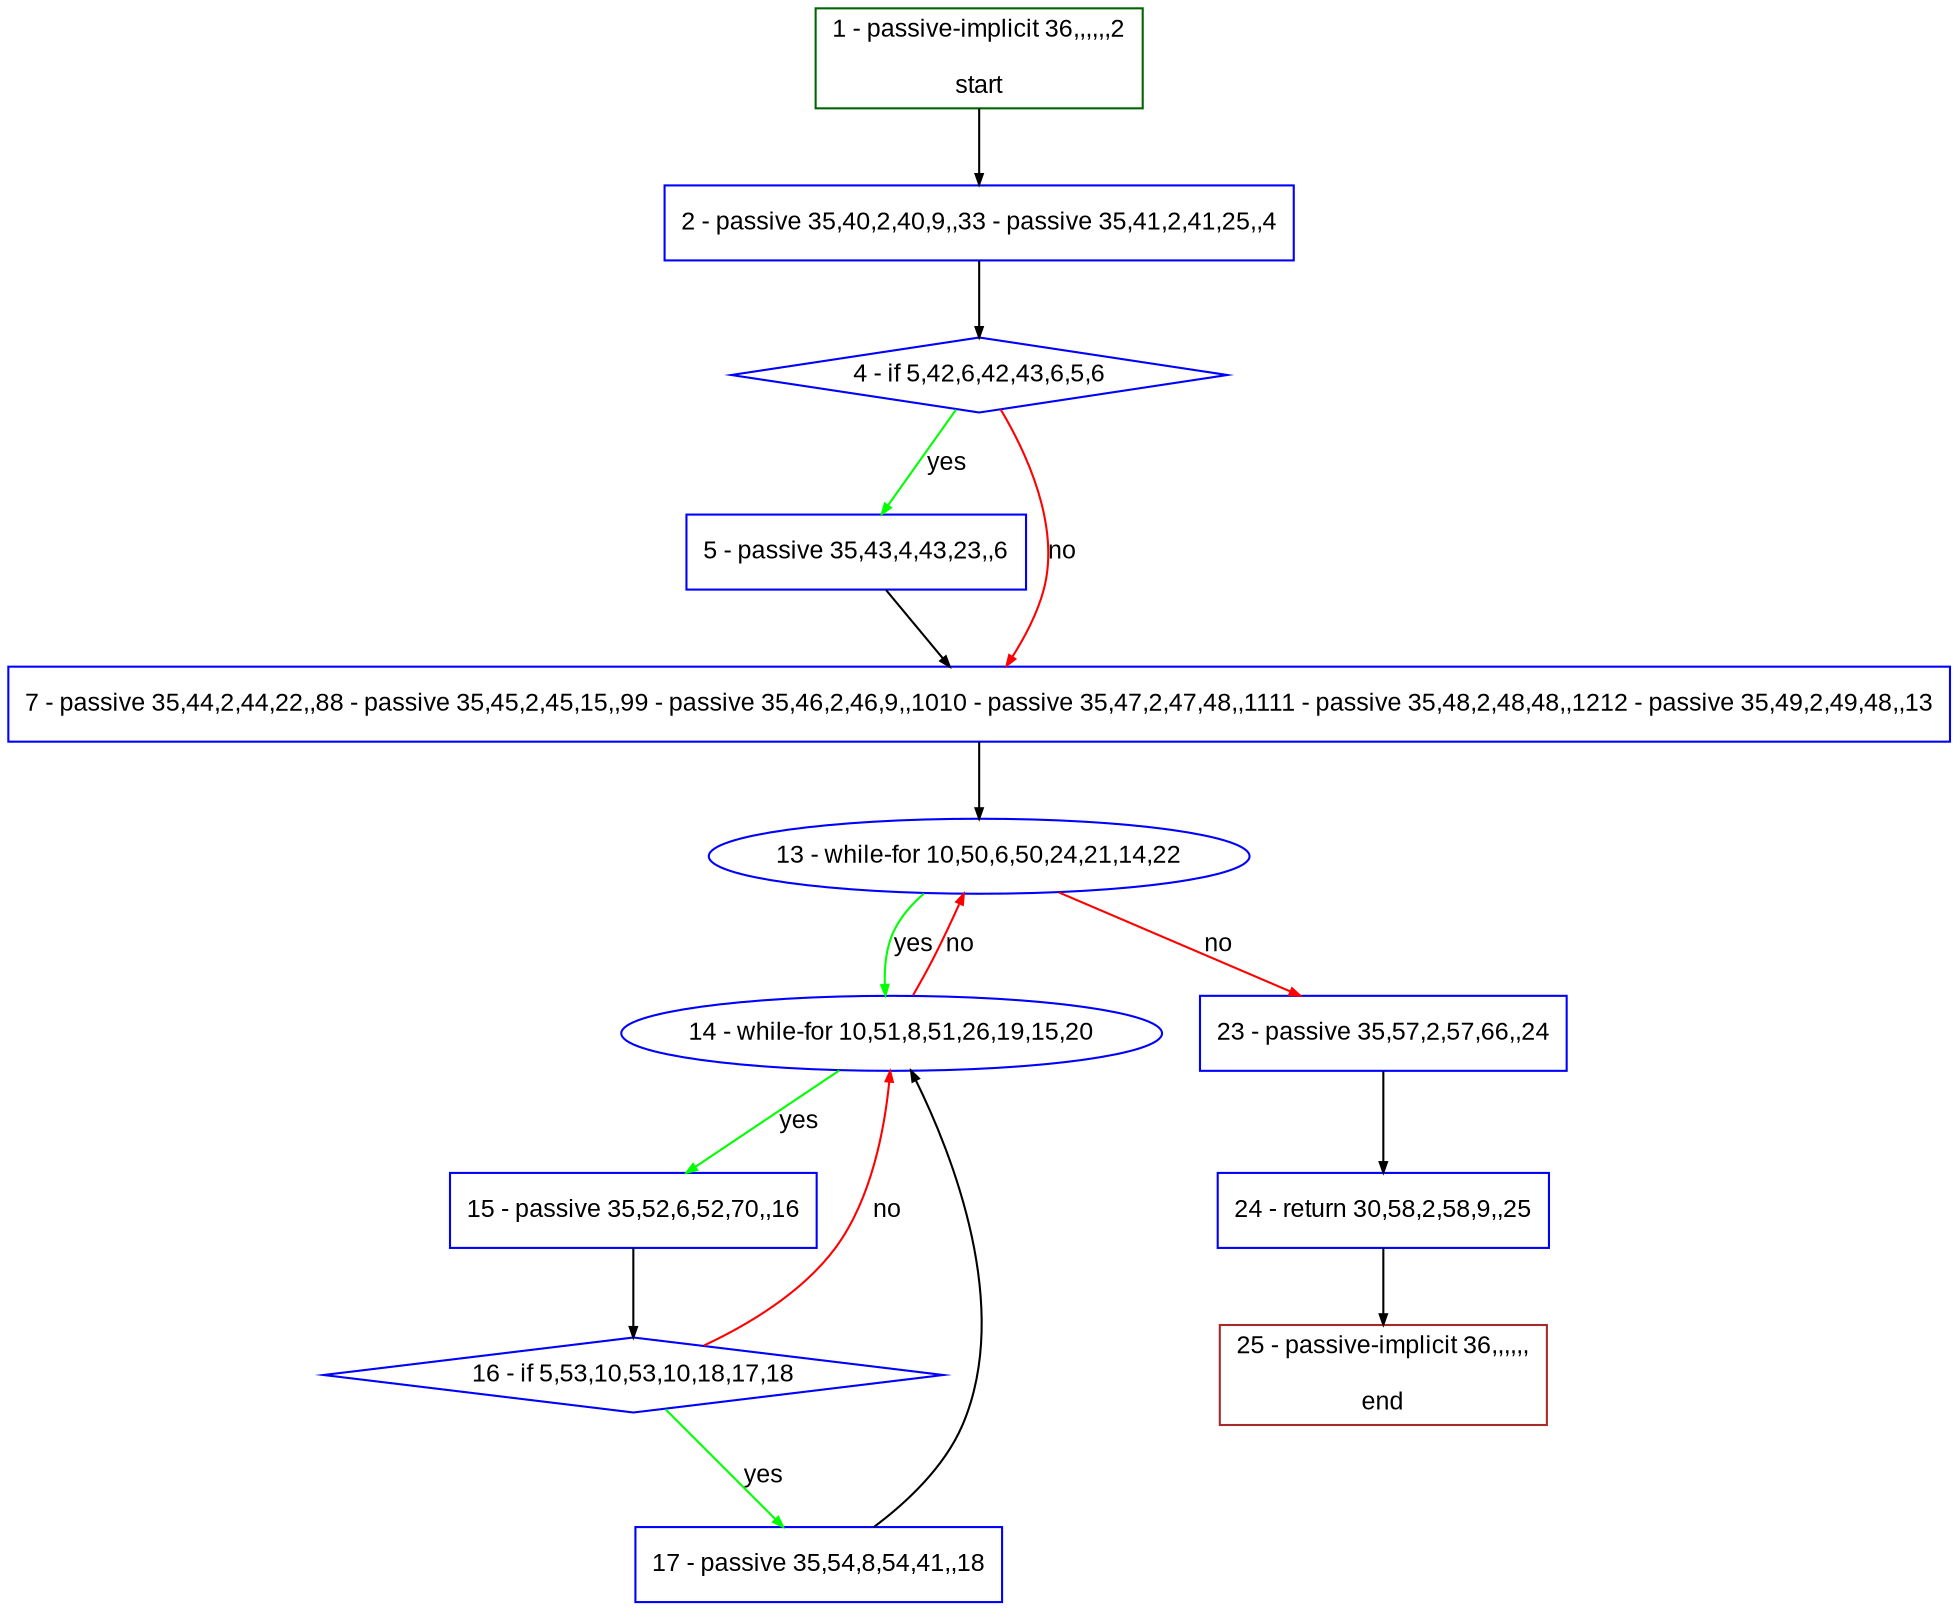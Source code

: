 digraph "" {
  graph [pack="true", label="", fontsize="12", packmode="clust", fontname="Arial", fillcolor="#FFFFCC", bgcolor="white", style="rounded,filled", compound="true"];
  node [node_initialized="no", label="", color="grey", fontsize="12", fillcolor="white", fontname="Arial", style="filled", shape="rectangle", compound="true", fixedsize="false"];
  edge [fontcolor="black", arrowhead="normal", arrowtail="none", arrowsize="0.5", ltail="", label="", color="black", fontsize="12", lhead="", fontname="Arial", dir="forward", compound="true"];
  __N1 [label="2 - passive 35,40,2,40,9,,33 - passive 35,41,2,41,25,,4", color="#0000ff", fillcolor="#ffffff", style="filled", shape="box"];
  __N2 [label="1 - passive-implicit 36,,,,,,2\n\nstart", color="#006400", fillcolor="#ffffff", style="filled", shape="box"];
  __N3 [label="4 - if 5,42,6,42,43,6,5,6", color="#0000ff", fillcolor="#ffffff", style="filled", shape="diamond"];
  __N4 [label="5 - passive 35,43,4,43,23,,6", color="#0000ff", fillcolor="#ffffff", style="filled", shape="box"];
  __N5 [label="7 - passive 35,44,2,44,22,,88 - passive 35,45,2,45,15,,99 - passive 35,46,2,46,9,,1010 - passive 35,47,2,47,48,,1111 - passive 35,48,2,48,48,,1212 - passive 35,49,2,49,48,,13", color="#0000ff", fillcolor="#ffffff", style="filled", shape="box"];
  __N6 [label="13 - while-for 10,50,6,50,24,21,14,22", color="#0000ff", fillcolor="#ffffff", style="filled", shape="oval"];
  __N7 [label="14 - while-for 10,51,8,51,26,19,15,20", color="#0000ff", fillcolor="#ffffff", style="filled", shape="oval"];
  __N8 [label="23 - passive 35,57,2,57,66,,24", color="#0000ff", fillcolor="#ffffff", style="filled", shape="box"];
  __N9 [label="15 - passive 35,52,6,52,70,,16", color="#0000ff", fillcolor="#ffffff", style="filled", shape="box"];
  __N10 [label="16 - if 5,53,10,53,10,18,17,18", color="#0000ff", fillcolor="#ffffff", style="filled", shape="diamond"];
  __N11 [label="17 - passive 35,54,8,54,41,,18", color="#0000ff", fillcolor="#ffffff", style="filled", shape="box"];
  __N12 [label="24 - return 30,58,2,58,9,,25", color="#0000ff", fillcolor="#ffffff", style="filled", shape="box"];
  __N13 [label="25 - passive-implicit 36,,,,,,\n\nend", color="#a52a2a", fillcolor="#ffffff", style="filled", shape="box"];
  __N2 -> __N1 [arrowhead="normal", arrowtail="none", color="#000000", label="", dir="forward"];
  __N1 -> __N3 [arrowhead="normal", arrowtail="none", color="#000000", label="", dir="forward"];
  __N3 -> __N4 [arrowhead="normal", arrowtail="none", color="#00ff00", label="yes", dir="forward"];
  __N3 -> __N5 [arrowhead="normal", arrowtail="none", color="#ff0000", label="no", dir="forward"];
  __N4 -> __N5 [arrowhead="normal", arrowtail="none", color="#000000", label="", dir="forward"];
  __N5 -> __N6 [arrowhead="normal", arrowtail="none", color="#000000", label="", dir="forward"];
  __N6 -> __N7 [arrowhead="normal", arrowtail="none", color="#00ff00", label="yes", dir="forward"];
  __N7 -> __N6 [arrowhead="normal", arrowtail="none", color="#ff0000", label="no", dir="forward"];
  __N6 -> __N8 [arrowhead="normal", arrowtail="none", color="#ff0000", label="no", dir="forward"];
  __N7 -> __N9 [arrowhead="normal", arrowtail="none", color="#00ff00", label="yes", dir="forward"];
  __N9 -> __N10 [arrowhead="normal", arrowtail="none", color="#000000", label="", dir="forward"];
  __N10 -> __N7 [arrowhead="normal", arrowtail="none", color="#ff0000", label="no", dir="forward"];
  __N10 -> __N11 [arrowhead="normal", arrowtail="none", color="#00ff00", label="yes", dir="forward"];
  __N11 -> __N7 [arrowhead="normal", arrowtail="none", color="#000000", label="", dir="forward"];
  __N8 -> __N12 [arrowhead="normal", arrowtail="none", color="#000000", label="", dir="forward"];
  __N12 -> __N13 [arrowhead="normal", arrowtail="none", color="#000000", label="", dir="forward"];
}
